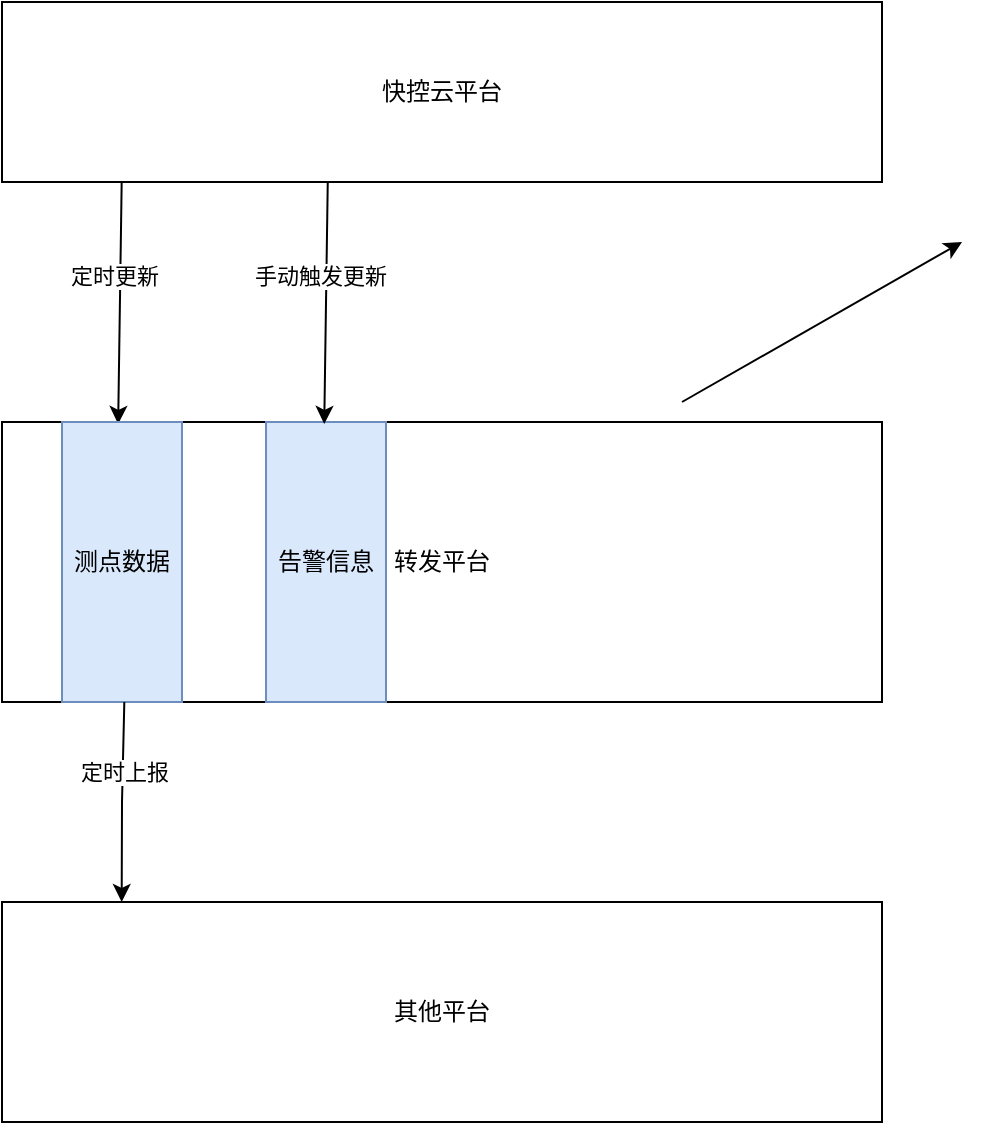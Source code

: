 <mxfile version="20.5.3" type="github">
  <diagram id="U1FMwSItcwg7t5gCMyaE" name="第 1 页">
    <mxGraphModel dx="1422" dy="778" grid="1" gridSize="10" guides="1" tooltips="1" connect="1" arrows="1" fold="1" page="1" pageScale="1" pageWidth="827" pageHeight="1169" math="0" shadow="0">
      <root>
        <mxCell id="0" />
        <mxCell id="1" parent="0" />
        <mxCell id="3LiQr8wCGCh7OgG0KYY2-1" value="快控云平台" style="rounded=0;whiteSpace=wrap;html=1;" vertex="1" parent="1">
          <mxGeometry x="180" y="210" width="440" height="90" as="geometry" />
        </mxCell>
        <mxCell id="3LiQr8wCGCh7OgG0KYY2-3" value="转发平台" style="rounded=0;whiteSpace=wrap;html=1;" vertex="1" parent="1">
          <mxGeometry x="180" y="420" width="440" height="140" as="geometry" />
        </mxCell>
        <mxCell id="3LiQr8wCGCh7OgG0KYY2-4" value="" style="endArrow=classic;html=1;rounded=0;" edge="1" parent="1">
          <mxGeometry width="50" height="50" relative="1" as="geometry">
            <mxPoint x="520" y="410" as="sourcePoint" />
            <mxPoint x="660" y="330" as="targetPoint" />
          </mxGeometry>
        </mxCell>
        <mxCell id="3LiQr8wCGCh7OgG0KYY2-8" value="" style="endArrow=classic;html=1;rounded=0;entryX=0.132;entryY=0.007;entryDx=0;entryDy=0;entryPerimeter=0;exitX=0.136;exitY=1;exitDx=0;exitDy=0;exitPerimeter=0;" edge="1" parent="1" source="3LiQr8wCGCh7OgG0KYY2-1" target="3LiQr8wCGCh7OgG0KYY2-3">
          <mxGeometry width="50" height="50" relative="1" as="geometry">
            <mxPoint x="200" y="310" as="sourcePoint" />
            <mxPoint x="230" y="310" as="targetPoint" />
          </mxGeometry>
        </mxCell>
        <mxCell id="3LiQr8wCGCh7OgG0KYY2-10" value="定时更新" style="edgeLabel;html=1;align=center;verticalAlign=middle;resizable=0;points=[];" vertex="1" connectable="0" parent="3LiQr8wCGCh7OgG0KYY2-8">
          <mxGeometry x="-0.223" y="-3" relative="1" as="geometry">
            <mxPoint as="offset" />
          </mxGeometry>
        </mxCell>
        <mxCell id="3LiQr8wCGCh7OgG0KYY2-15" value="其他平台" style="rounded=0;whiteSpace=wrap;html=1;" vertex="1" parent="1">
          <mxGeometry x="180" y="660" width="440" height="110" as="geometry" />
        </mxCell>
        <mxCell id="3LiQr8wCGCh7OgG0KYY2-16" value="测点数据" style="text;html=1;strokeColor=#6c8ebf;fillColor=#dae8fc;align=center;verticalAlign=middle;whiteSpace=wrap;rounded=0;" vertex="1" parent="1">
          <mxGeometry x="210" y="420" width="60" height="140" as="geometry" />
        </mxCell>
        <mxCell id="3LiQr8wCGCh7OgG0KYY2-18" value="" style="endArrow=classic;html=1;rounded=0;entryX=0.136;entryY=0;entryDx=0;entryDy=0;entryPerimeter=0;exitX=0.139;exitY=1;exitDx=0;exitDy=0;exitPerimeter=0;" edge="1" parent="1" source="3LiQr8wCGCh7OgG0KYY2-3" target="3LiQr8wCGCh7OgG0KYY2-15">
          <mxGeometry width="50" height="50" relative="1" as="geometry">
            <mxPoint x="-20" y="610" as="sourcePoint" />
            <mxPoint x="30" y="560" as="targetPoint" />
            <Array as="points">
              <mxPoint x="240" y="610" />
            </Array>
          </mxGeometry>
        </mxCell>
        <mxCell id="3LiQr8wCGCh7OgG0KYY2-19" value="定时上报" style="edgeLabel;html=1;align=center;verticalAlign=middle;resizable=0;points=[];" vertex="1" connectable="0" parent="3LiQr8wCGCh7OgG0KYY2-18">
          <mxGeometry x="-0.3" relative="1" as="geometry">
            <mxPoint as="offset" />
          </mxGeometry>
        </mxCell>
        <mxCell id="3LiQr8wCGCh7OgG0KYY2-20" value="告警信息" style="text;html=1;strokeColor=#6c8ebf;fillColor=#dae8fc;align=center;verticalAlign=middle;whiteSpace=wrap;rounded=0;" vertex="1" parent="1">
          <mxGeometry x="312" y="420" width="60" height="140" as="geometry" />
        </mxCell>
        <mxCell id="3LiQr8wCGCh7OgG0KYY2-21" value="" style="endArrow=classic;html=1;rounded=0;entryX=0.132;entryY=0.007;entryDx=0;entryDy=0;entryPerimeter=0;exitX=0.136;exitY=1;exitDx=0;exitDy=0;exitPerimeter=0;" edge="1" parent="1">
          <mxGeometry width="50" height="50" relative="1" as="geometry">
            <mxPoint x="342.88" y="300" as="sourcePoint" />
            <mxPoint x="341.12" y="420.98" as="targetPoint" />
          </mxGeometry>
        </mxCell>
        <mxCell id="3LiQr8wCGCh7OgG0KYY2-22" value="手动触发更新" style="edgeLabel;html=1;align=center;verticalAlign=middle;resizable=0;points=[];" vertex="1" connectable="0" parent="3LiQr8wCGCh7OgG0KYY2-21">
          <mxGeometry x="-0.223" y="-3" relative="1" as="geometry">
            <mxPoint as="offset" />
          </mxGeometry>
        </mxCell>
      </root>
    </mxGraphModel>
  </diagram>
</mxfile>
